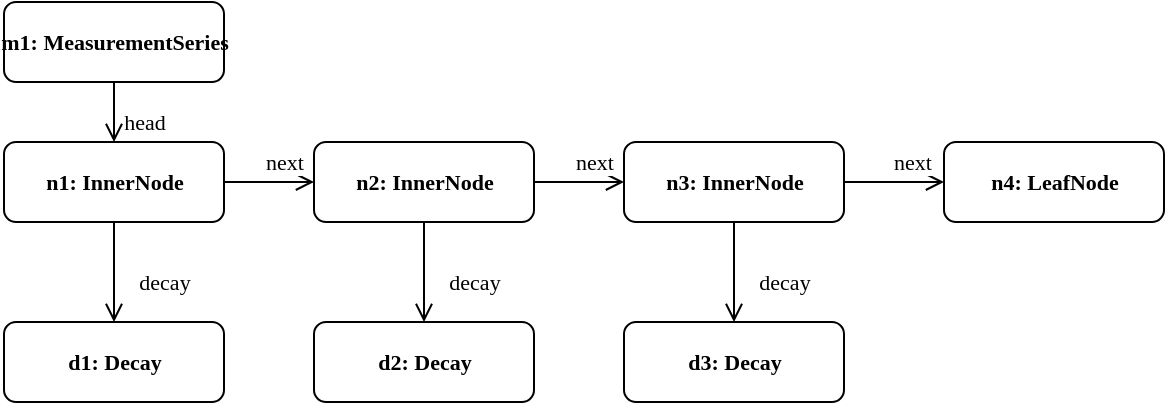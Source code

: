 <mxfile>
    <diagram id="rLTFirSggqk5s6QhS6uG" name="Page-1">
        <mxGraphModel dx="1639" dy="847" grid="1" gridSize="10" guides="1" tooltips="1" connect="1" arrows="1" fold="1" page="1" pageScale="1" pageWidth="827" pageHeight="1169" math="0" shadow="0">
            <root>
                <mxCell id="0"/>
                <mxCell id="1" parent="0"/>
                <mxCell id="138" value="d1: Decay" style="html=1;fontFamily=Alegreya Sans;fontStyle=1;fontSize=11;fontSource=https%3A%2F%2Ffonts.googleapis.com%2Fcss%3Ffamily%3DAlegreya%2BSans;rounded=1;" vertex="1" parent="1">
                    <mxGeometry x="-800" y="180" width="110" height="40" as="geometry"/>
                </mxCell>
                <mxCell id="139" value="d2: Decay" style="html=1;fontFamily=Alegreya Sans;fontStyle=1;fontSize=11;fontSource=https%3A%2F%2Ffonts.googleapis.com%2Fcss%3Ffamily%3DAlegreya%2BSans;rounded=1;" vertex="1" parent="1">
                    <mxGeometry x="-645" y="180" width="110" height="40" as="geometry"/>
                </mxCell>
                <mxCell id="140" value="d3: Decay" style="html=1;fontFamily=Alegreya Sans;fontStyle=1;fontSize=11;fontSource=https%3A%2F%2Ffonts.googleapis.com%2Fcss%3Ffamily%3DAlegreya%2BSans;rounded=1;" vertex="1" parent="1">
                    <mxGeometry x="-490" y="180" width="110" height="40" as="geometry"/>
                </mxCell>
                <mxCell id="141" value="m1: MeasurementSeries" style="html=1;fontFamily=Alegreya Sans;fontStyle=1;fontSize=11;fontSource=https%3A%2F%2Ffonts.googleapis.com%2Fcss%3Ffamily%3DAlegreya%2BSans;rounded=1;" vertex="1" parent="1">
                    <mxGeometry x="-800" y="20" width="110" height="40" as="geometry"/>
                </mxCell>
                <mxCell id="142" value="n1: InnerNode" style="html=1;fontFamily=Alegreya Sans;fontStyle=1;fontSize=11;fontSource=https%3A%2F%2Ffonts.googleapis.com%2Fcss%3Ffamily%3DAlegreya%2BSans;rounded=1;" vertex="1" parent="1">
                    <mxGeometry x="-800" y="90" width="110" height="40" as="geometry"/>
                </mxCell>
                <mxCell id="143" value="n2: InnerNode" style="html=1;fontFamily=Alegreya Sans;fontStyle=1;fontSize=11;fontSource=https%3A%2F%2Ffonts.googleapis.com%2Fcss%3Ffamily%3DAlegreya%2BSans;rounded=1;" vertex="1" parent="1">
                    <mxGeometry x="-645" y="90" width="110" height="40" as="geometry"/>
                </mxCell>
                <mxCell id="144" value="n3: InnerNode" style="html=1;fontFamily=Alegreya Sans;fontStyle=1;fontSize=11;fontSource=https%3A%2F%2Ffonts.googleapis.com%2Fcss%3Ffamily%3DAlegreya%2BSans;rounded=1;" vertex="1" parent="1">
                    <mxGeometry x="-490" y="90" width="110" height="40" as="geometry"/>
                </mxCell>
                <mxCell id="145" value="n4: LeafNode" style="html=1;fontFamily=Alegreya Sans;fontStyle=1;fontSize=11;fontSource=https%3A%2F%2Ffonts.googleapis.com%2Fcss%3Ffamily%3DAlegreya%2BSans;rounded=1;" vertex="1" parent="1">
                    <mxGeometry x="-330" y="90" width="110" height="40" as="geometry"/>
                </mxCell>
                <mxCell id="146" value="next" style="endArrow=open;endFill=1;endSize=7;html=1;fontFamily=Alegreya Sans;fontSource=https%3A%2F%2Ffonts.googleapis.com%2Fcss%3Ffamily%3DAlegreya%2BSans;" edge="1" parent="1" source="142" target="143">
                    <mxGeometry x="0.333" y="10" width="160" relative="1" as="geometry">
                        <mxPoint x="-620" y="20.0" as="sourcePoint"/>
                        <mxPoint x="-620" y="66" as="targetPoint"/>
                        <mxPoint as="offset"/>
                    </mxGeometry>
                </mxCell>
                <mxCell id="147" value="next" style="endArrow=open;endFill=1;endSize=7;html=1;fontFamily=Alegreya Sans;fontSource=https%3A%2F%2Ffonts.googleapis.com%2Fcss%3Ffamily%3DAlegreya%2BSans;" edge="1" parent="1" source="143" target="144">
                    <mxGeometry x="0.333" y="10" width="160" relative="1" as="geometry">
                        <mxPoint x="-545.0" y="140" as="sourcePoint"/>
                        <mxPoint x="-500" y="140" as="targetPoint"/>
                        <mxPoint as="offset"/>
                    </mxGeometry>
                </mxCell>
                <mxCell id="148" value="next" style="endArrow=open;endFill=1;endSize=7;html=1;fontFamily=Alegreya Sans;fontSource=https%3A%2F%2Ffonts.googleapis.com%2Fcss%3Ffamily%3DAlegreya%2BSans;" edge="1" parent="1" source="144" target="145">
                    <mxGeometry x="0.333" y="10" width="160" relative="1" as="geometry">
                        <mxPoint x="-375.0" y="159.31" as="sourcePoint"/>
                        <mxPoint x="-330" y="159.31" as="targetPoint"/>
                        <mxPoint as="offset"/>
                    </mxGeometry>
                </mxCell>
                <mxCell id="149" value="head" style="endArrow=open;endFill=1;endSize=7;html=1;fontFamily=Alegreya Sans;fontSource=https%3A%2F%2Ffonts.googleapis.com%2Fcss%3Ffamily%3DAlegreya%2BSans;" edge="1" parent="1" source="141" target="142">
                    <mxGeometry x="0.333" y="15" width="160" relative="1" as="geometry">
                        <mxPoint x="-680.0" y="120" as="sourcePoint"/>
                        <mxPoint x="-635" y="120" as="targetPoint"/>
                        <mxPoint as="offset"/>
                    </mxGeometry>
                </mxCell>
                <mxCell id="150" value="decay" style="endArrow=open;endFill=1;endSize=7;html=1;fontFamily=Alegreya Sans;fontSource=https%3A%2F%2Ffonts.googleapis.com%2Fcss%3Ffamily%3DAlegreya%2BSans;" edge="1" parent="1" source="142" target="138">
                    <mxGeometry x="0.2" y="25" width="160" relative="1" as="geometry">
                        <mxPoint x="-680.0" y="120" as="sourcePoint"/>
                        <mxPoint x="-635" y="120" as="targetPoint"/>
                        <mxPoint as="offset"/>
                    </mxGeometry>
                </mxCell>
                <mxCell id="151" value="decay" style="endArrow=open;endFill=1;endSize=7;html=1;fontFamily=Alegreya Sans;fontSource=https%3A%2F%2Ffonts.googleapis.com%2Fcss%3Ffamily%3DAlegreya%2BSans;" edge="1" parent="1" source="143" target="139">
                    <mxGeometry x="0.2" y="25" width="160" relative="1" as="geometry">
                        <mxPoint x="-735.0" y="140" as="sourcePoint"/>
                        <mxPoint x="-735.0" y="190" as="targetPoint"/>
                        <mxPoint as="offset"/>
                    </mxGeometry>
                </mxCell>
                <mxCell id="152" value="decay" style="endArrow=open;endFill=1;endSize=7;html=1;fontFamily=Alegreya Sans;fontSource=https%3A%2F%2Ffonts.googleapis.com%2Fcss%3Ffamily%3DAlegreya%2BSans;" edge="1" parent="1" source="144" target="140">
                    <mxGeometry x="0.2" y="25" width="160" relative="1" as="geometry">
                        <mxPoint x="-725.0" y="150" as="sourcePoint"/>
                        <mxPoint x="-725.0" y="200" as="targetPoint"/>
                        <mxPoint as="offset"/>
                    </mxGeometry>
                </mxCell>
            </root>
        </mxGraphModel>
    </diagram>
</mxfile>
